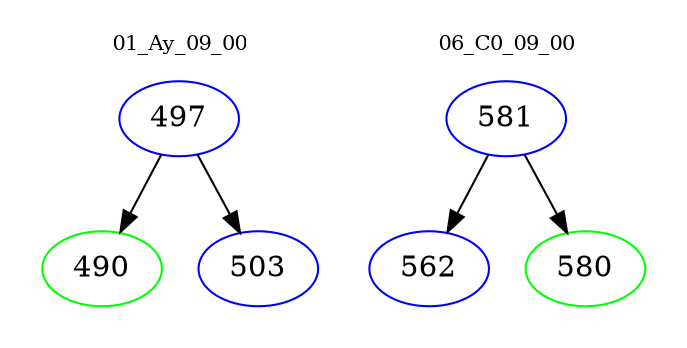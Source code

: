 digraph{
subgraph cluster_0 {
color = white
label = "01_Ay_09_00";
fontsize=10;
T0_497 [label="497", color="blue"]
T0_497 -> T0_490 [color="black"]
T0_490 [label="490", color="green"]
T0_497 -> T0_503 [color="black"]
T0_503 [label="503", color="blue"]
}
subgraph cluster_1 {
color = white
label = "06_C0_09_00";
fontsize=10;
T1_581 [label="581", color="blue"]
T1_581 -> T1_562 [color="black"]
T1_562 [label="562", color="blue"]
T1_581 -> T1_580 [color="black"]
T1_580 [label="580", color="green"]
}
}
